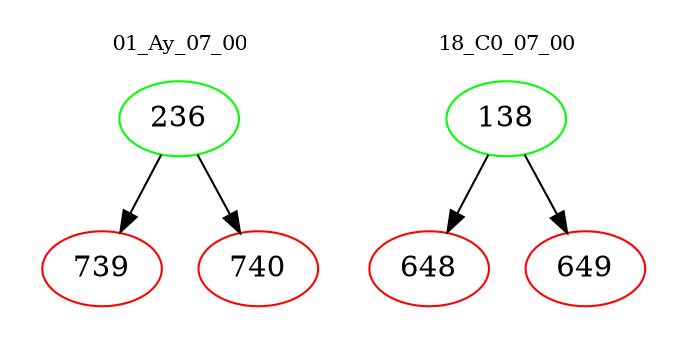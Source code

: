 digraph{
subgraph cluster_0 {
color = white
label = "01_Ay_07_00";
fontsize=10;
T0_236 [label="236", color="green"]
T0_236 -> T0_739 [color="black"]
T0_739 [label="739", color="red"]
T0_236 -> T0_740 [color="black"]
T0_740 [label="740", color="red"]
}
subgraph cluster_1 {
color = white
label = "18_C0_07_00";
fontsize=10;
T1_138 [label="138", color="green"]
T1_138 -> T1_648 [color="black"]
T1_648 [label="648", color="red"]
T1_138 -> T1_649 [color="black"]
T1_649 [label="649", color="red"]
}
}
